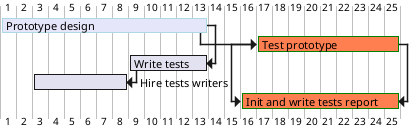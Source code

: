 @startgantt
[Prototype design] lasts 13 days and is colored in Lavender/LightBlue
[Test prototype] lasts 9 days and is colored in Coral/Green and starts 3 days after [Prototype design]'s end
[Write tests] lasts 5 days and ends at [Prototype design]'s end
[Hire tests writers] lasts 6 days and ends at [Write tests]'s start
[Init and write tests report] is colored in Coral/Green
[Init and write tests report] starts 1 day before [Test prototype]'s start and ends at [Test prototype]'s end
@endgantt